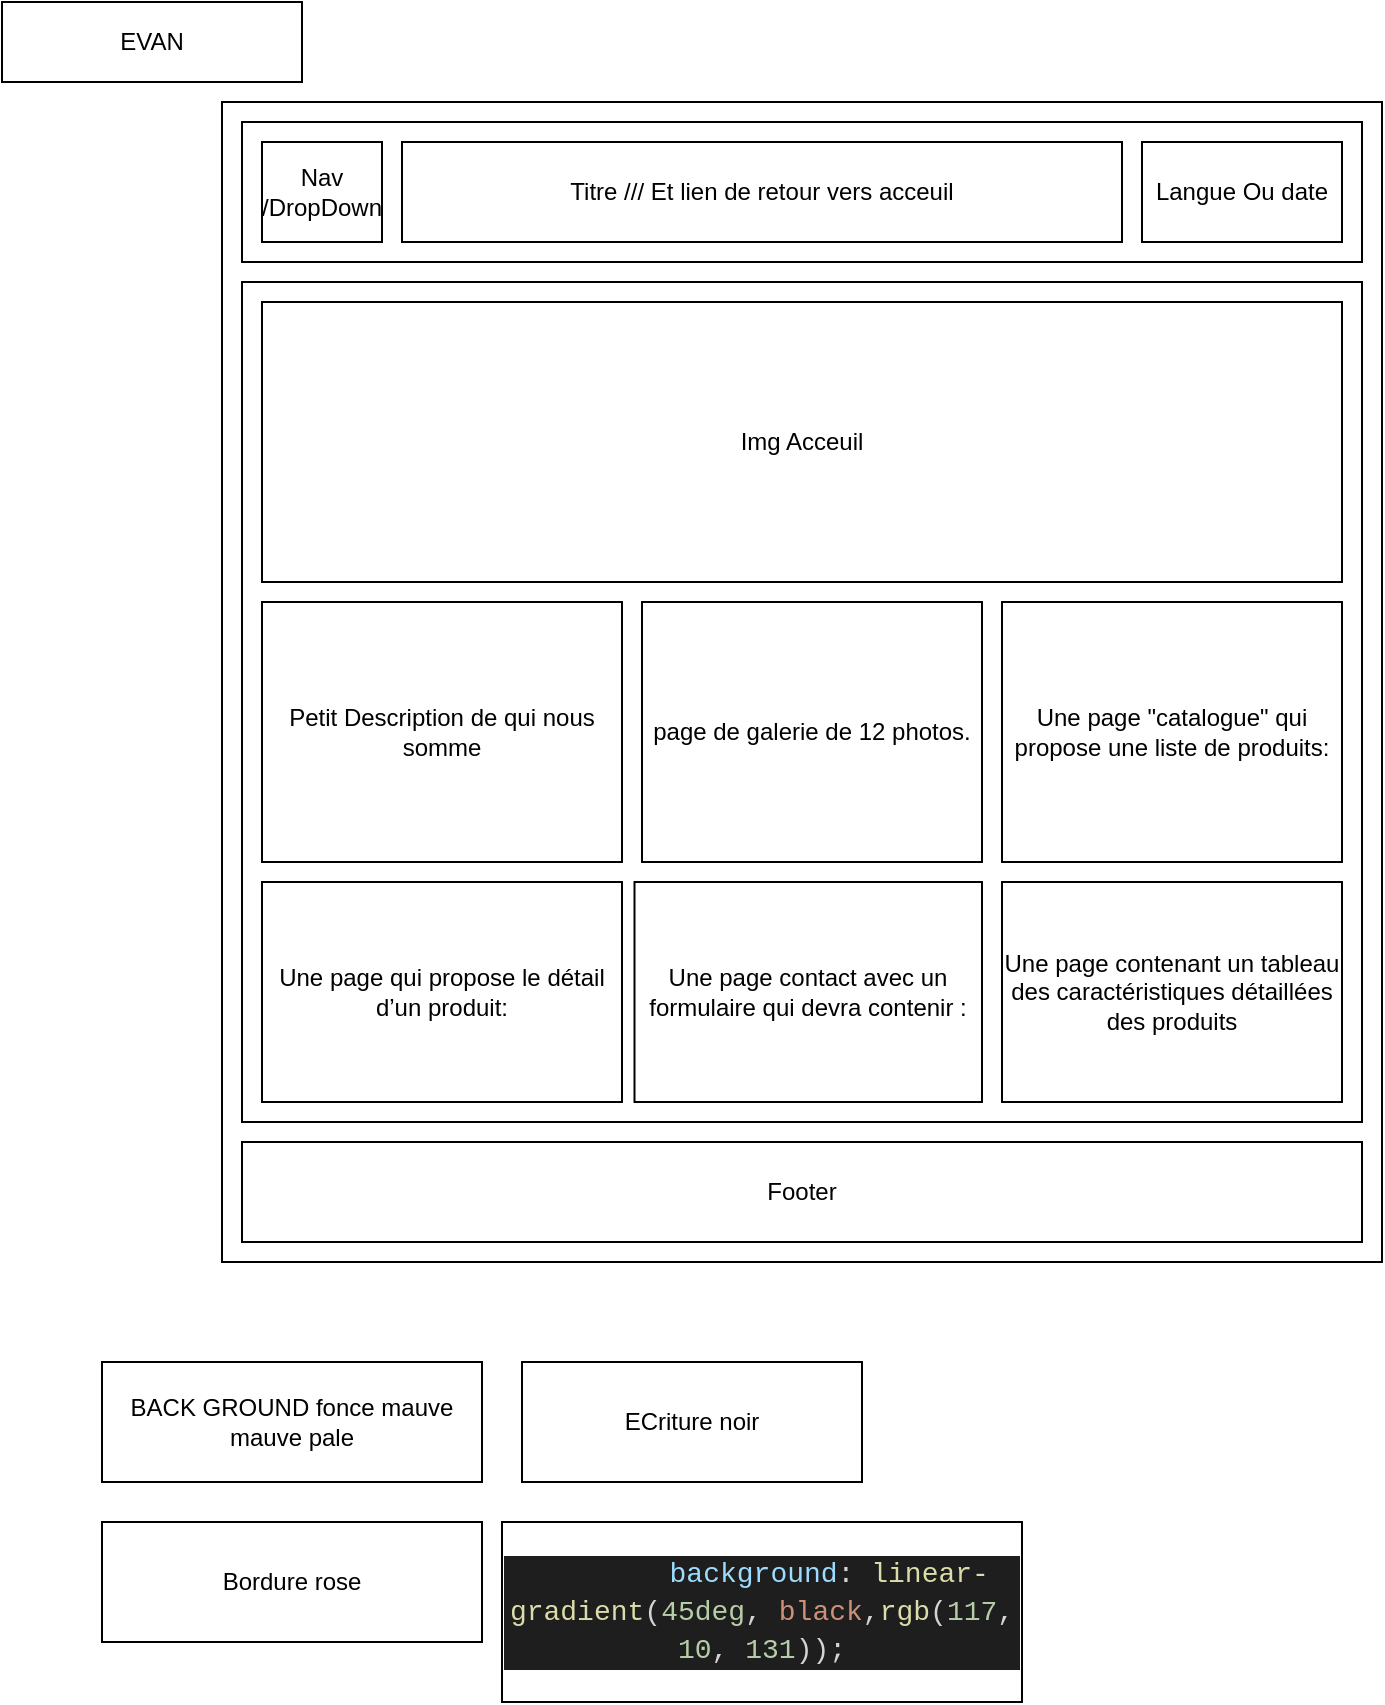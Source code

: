 <mxfile>
    <diagram id="IKMklJgyA7eRqlG_98MY" name="Page-1">
        <mxGraphModel dx="1134" dy="808" grid="1" gridSize="10" guides="1" tooltips="1" connect="1" arrows="1" fold="1" page="1" pageScale="1" pageWidth="850" pageHeight="1100" math="0" shadow="0">
            <root>
                <mxCell id="0"/>
                <mxCell id="1" parent="0"/>
                <mxCell id="2" value="" style="whiteSpace=wrap;html=1;aspect=fixed;" parent="1" vertex="1">
                    <mxGeometry x="120" y="50" width="580" height="580" as="geometry"/>
                </mxCell>
                <mxCell id="8" value="" style="rounded=0;whiteSpace=wrap;html=1;" parent="1" vertex="1">
                    <mxGeometry x="130" y="60" width="560" height="70" as="geometry"/>
                </mxCell>
                <mxCell id="3" value="Titre /// Et lien de retour vers acceuil" style="rounded=0;whiteSpace=wrap;html=1;" parent="1" vertex="1">
                    <mxGeometry x="210" y="70" width="360" height="50" as="geometry"/>
                </mxCell>
                <mxCell id="4" value="Nav /DropDown" style="rounded=0;whiteSpace=wrap;html=1;" parent="1" vertex="1">
                    <mxGeometry x="140" y="70" width="60" height="50" as="geometry"/>
                </mxCell>
                <mxCell id="5" value="Langue Ou date" style="rounded=0;whiteSpace=wrap;html=1;" parent="1" vertex="1">
                    <mxGeometry x="580" y="70" width="100" height="50" as="geometry"/>
                </mxCell>
                <mxCell id="6" value="" style="rounded=0;whiteSpace=wrap;html=1;" parent="1" vertex="1">
                    <mxGeometry x="130" y="140" width="560" height="420" as="geometry"/>
                </mxCell>
                <mxCell id="7" value="Footer" style="rounded=0;whiteSpace=wrap;html=1;" parent="1" vertex="1">
                    <mxGeometry x="130" y="570" width="560" height="50" as="geometry"/>
                </mxCell>
                <mxCell id="10" value="Img Acceuil" style="rounded=0;whiteSpace=wrap;html=1;" parent="1" vertex="1">
                    <mxGeometry x="140" y="150" width="540" height="140" as="geometry"/>
                </mxCell>
                <mxCell id="11" value="Petit Description de qui nous somme" style="rounded=0;whiteSpace=wrap;html=1;" parent="1" vertex="1">
                    <mxGeometry x="140" y="300" width="180" height="130" as="geometry"/>
                </mxCell>
                <mxCell id="12" value="page de galerie de 12 photos." style="rounded=0;whiteSpace=wrap;html=1;" parent="1" vertex="1">
                    <mxGeometry x="330" y="300" width="170" height="130" as="geometry"/>
                </mxCell>
                <mxCell id="13" value="Une page &quot;catalogue&quot; qui propose une liste de produits:" style="rounded=0;whiteSpace=wrap;html=1;" parent="1" vertex="1">
                    <mxGeometry x="510" y="300" width="170" height="130" as="geometry"/>
                </mxCell>
                <mxCell id="15" value="Une page contenant un tableau des caractéristiques détaillées des produits" style="rounded=0;whiteSpace=wrap;html=1;" parent="1" vertex="1">
                    <mxGeometry x="510" y="440" width="170" height="110" as="geometry"/>
                </mxCell>
                <mxCell id="16" value="Une page contact avec un formulaire qui devra contenir :" style="rounded=0;whiteSpace=wrap;html=1;" parent="1" vertex="1">
                    <mxGeometry x="326.25" y="440" width="173.75" height="110" as="geometry"/>
                </mxCell>
                <mxCell id="17" value="Une page qui propose le détail d’un produit:" style="rounded=0;whiteSpace=wrap;html=1;" parent="1" vertex="1">
                    <mxGeometry x="140" y="440" width="180" height="110" as="geometry"/>
                </mxCell>
                <mxCell id="18" value="BACK GROUND fonce mauve mauve pale" style="rounded=0;whiteSpace=wrap;html=1;" parent="1" vertex="1">
                    <mxGeometry x="60" y="680" width="190" height="60" as="geometry"/>
                </mxCell>
                <mxCell id="19" value="Bordure rose" style="rounded=0;whiteSpace=wrap;html=1;" parent="1" vertex="1">
                    <mxGeometry x="60" y="760" width="190" height="60" as="geometry"/>
                </mxCell>
                <mxCell id="20" value="ECriture noir" style="rounded=0;whiteSpace=wrap;html=1;" parent="1" vertex="1">
                    <mxGeometry x="270" y="680" width="170" height="60" as="geometry"/>
                </mxCell>
                <mxCell id="21" value="&lt;div style=&quot;color: rgb(212 , 212 , 212) ; background-color: rgb(30 , 30 , 30) ; font-family: &amp;#34;consolas&amp;#34; , &amp;#34;courier new&amp;#34; , monospace ; font-size: 14px ; line-height: 19px&quot;&gt;&amp;nbsp; &amp;nbsp; &amp;nbsp; &amp;nbsp; &lt;span style=&quot;color: #9cdcfe&quot;&gt;background&lt;/span&gt;: &lt;span style=&quot;color: #dcdcaa&quot;&gt;linear-gradient&lt;/span&gt;(&lt;span style=&quot;color: #b5cea8&quot;&gt;45deg&lt;/span&gt;, &lt;span style=&quot;color: #ce9178&quot;&gt;black&lt;/span&gt;,&lt;span style=&quot;color: #dcdcaa&quot;&gt;rgb&lt;/span&gt;(&lt;span style=&quot;color: #b5cea8&quot;&gt;117&lt;/span&gt;, &lt;span style=&quot;color: #b5cea8&quot;&gt;10&lt;/span&gt;, &lt;span style=&quot;color: #b5cea8&quot;&gt;131&lt;/span&gt;));&lt;/div&gt;" style="rounded=0;whiteSpace=wrap;html=1;" parent="1" vertex="1">
                    <mxGeometry x="260" y="760" width="260" height="90" as="geometry"/>
                </mxCell>
                <mxCell id="22" value="EVAN" style="rounded=0;whiteSpace=wrap;html=1;" vertex="1" parent="1">
                    <mxGeometry x="10" width="150" height="40" as="geometry"/>
                </mxCell>
            </root>
        </mxGraphModel>
    </diagram>
</mxfile>